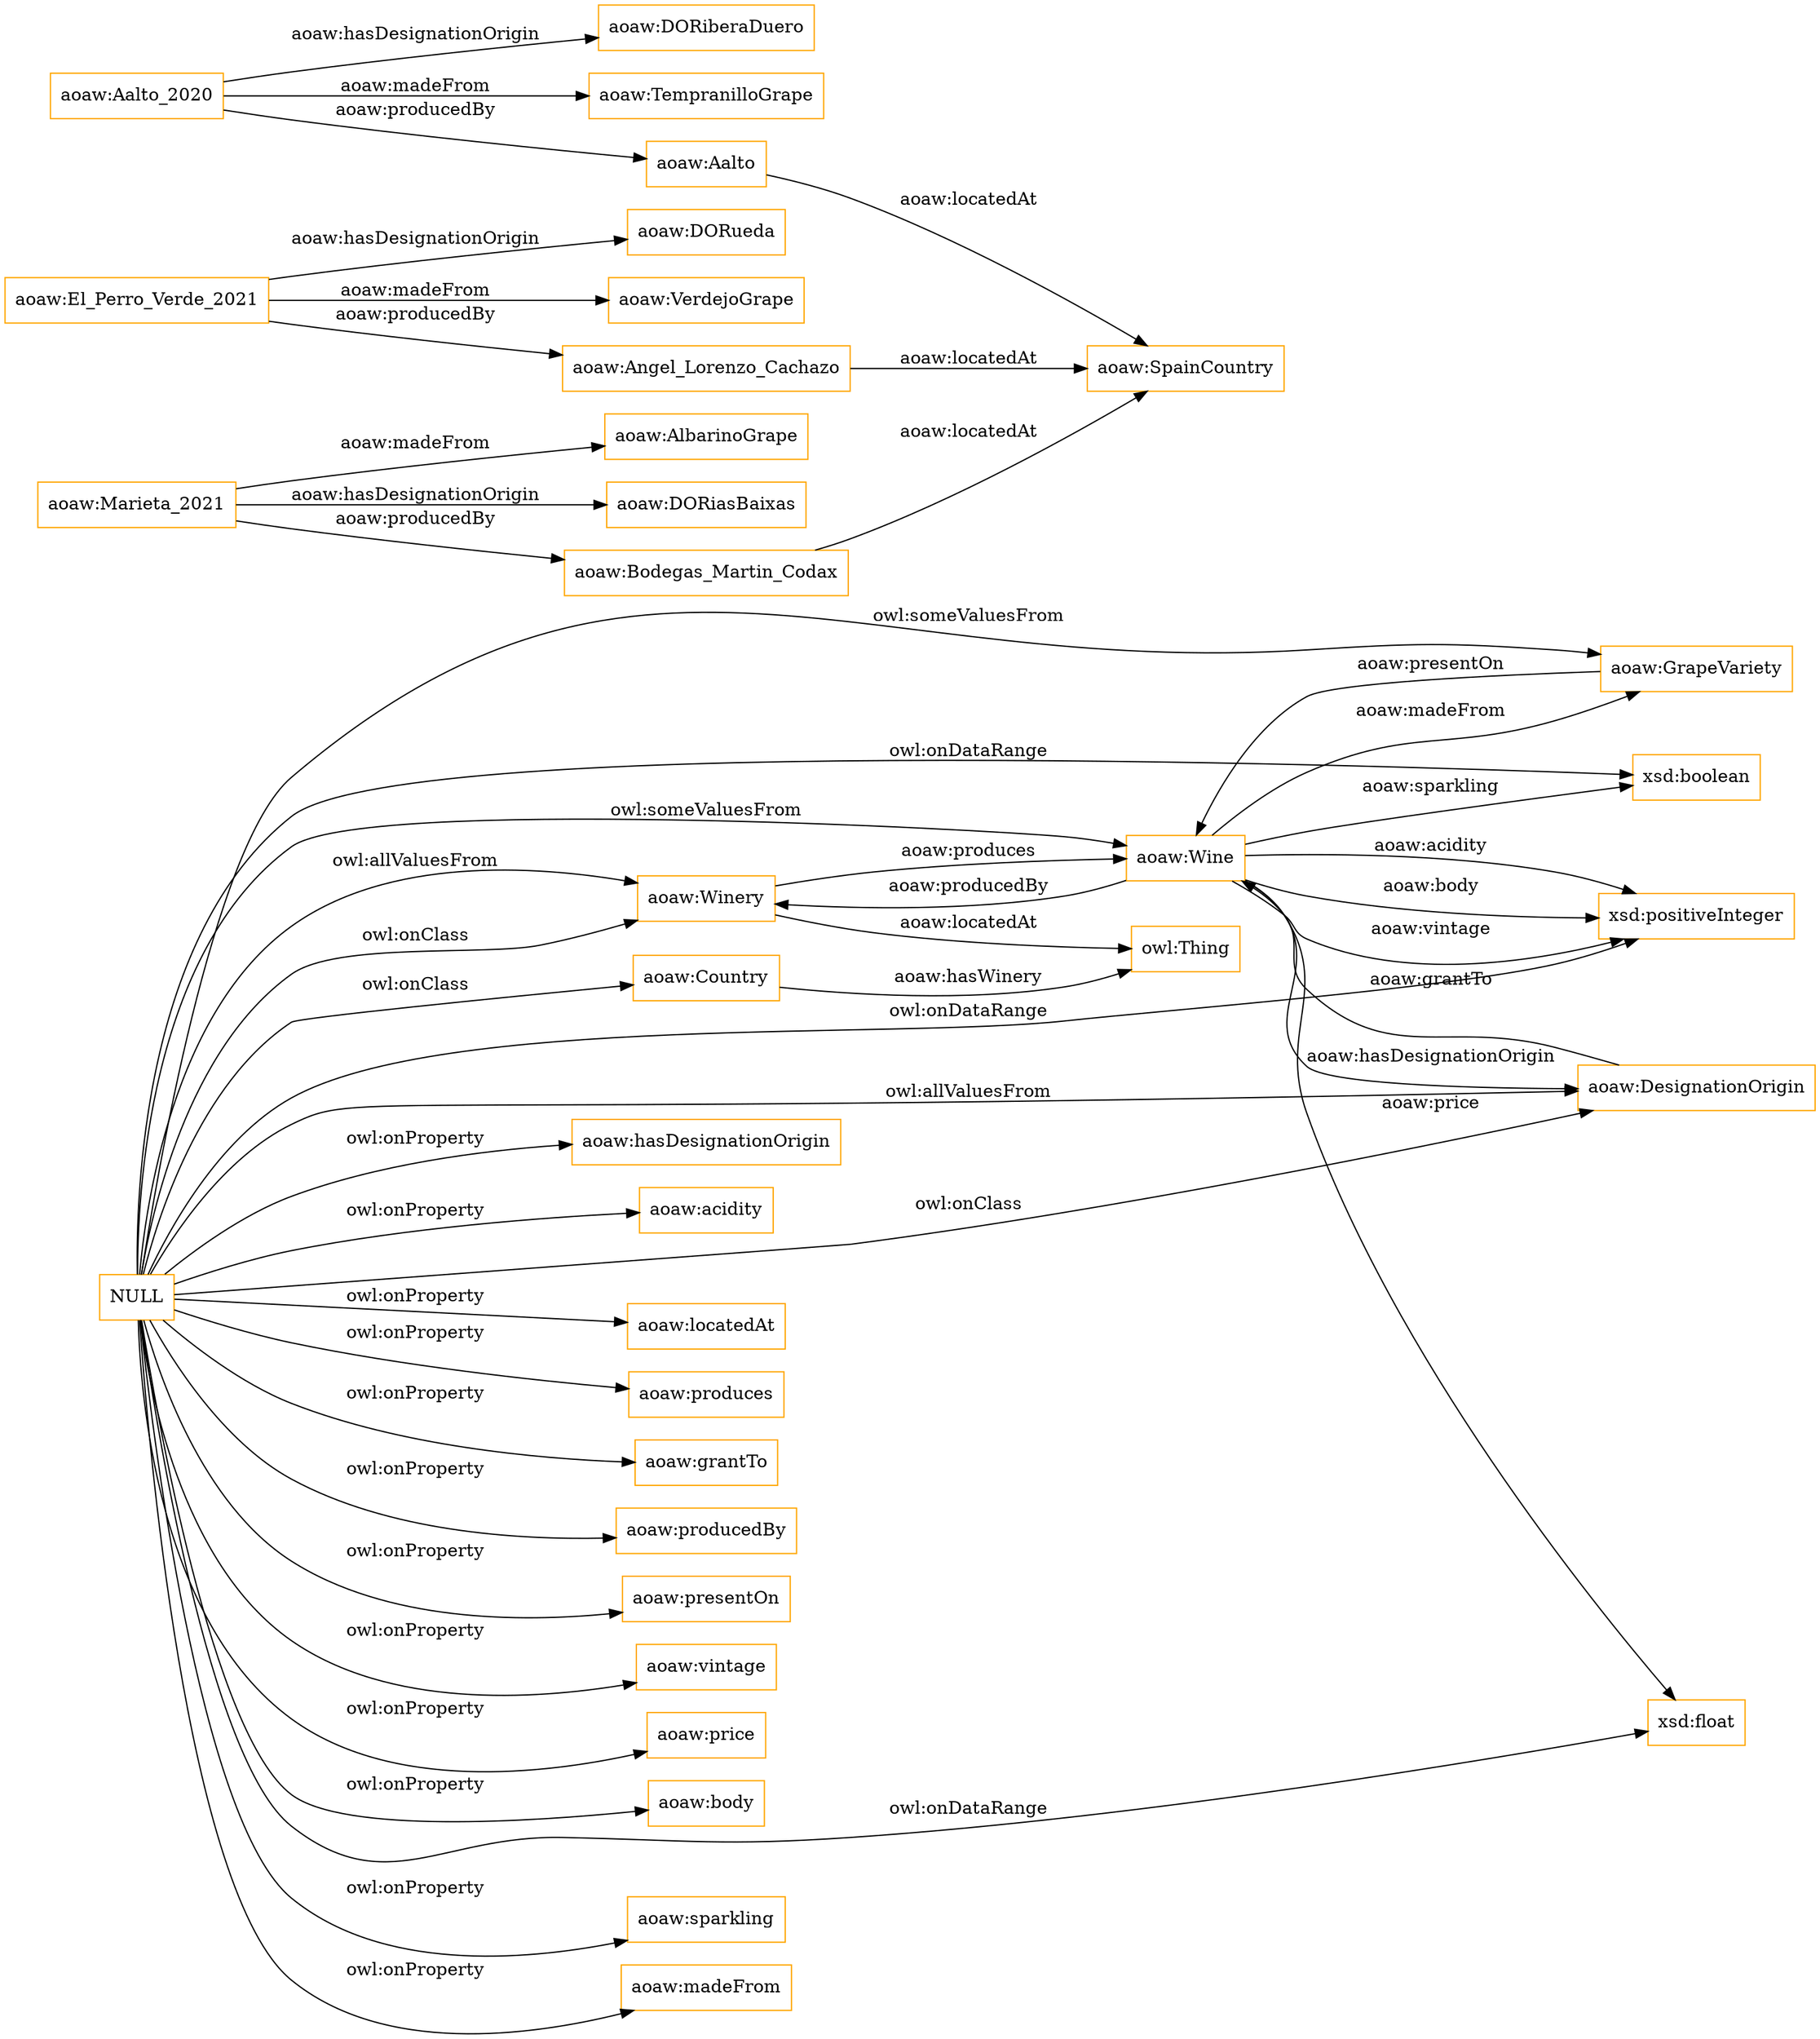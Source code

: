 digraph ar2dtool_diagram { 
rankdir=LR;
size="1501"
node [shape = rectangle, color="orange"]; "aoaw:Country" "aoaw:DORiberaDuero" "aoaw:DORueda" "aoaw:GrapeVariety" "aoaw:Winery" "aoaw:AlbarinoGrape" "aoaw:TempranilloGrape" "aoaw:DesignationOrigin" "aoaw:VerdejoGrape" "aoaw:DORiasBaixas" "aoaw:Wine" ; /*classes style*/
	"NULL" -> "xsd:boolean" [ label = "owl:onDataRange" ];
	"NULL" -> "aoaw:hasDesignationOrigin" [ label = "owl:onProperty" ];
	"NULL" -> "aoaw:acidity" [ label = "owl:onProperty" ];
	"NULL" -> "xsd:float" [ label = "owl:onDataRange" ];
	"NULL" -> "aoaw:locatedAt" [ label = "owl:onProperty" ];
	"NULL" -> "aoaw:produces" [ label = "owl:onProperty" ];
	"NULL" -> "aoaw:grantTo" [ label = "owl:onProperty" ];
	"NULL" -> "aoaw:producedBy" [ label = "owl:onProperty" ];
	"NULL" -> "aoaw:DesignationOrigin" [ label = "owl:allValuesFrom" ];
	"NULL" -> "aoaw:GrapeVariety" [ label = "owl:someValuesFrom" ];
	"NULL" -> "aoaw:presentOn" [ label = "owl:onProperty" ];
	"NULL" -> "aoaw:Wine" [ label = "owl:someValuesFrom" ];
	"NULL" -> "aoaw:vintage" [ label = "owl:onProperty" ];
	"NULL" -> "aoaw:price" [ label = "owl:onProperty" ];
	"NULL" -> "aoaw:body" [ label = "owl:onProperty" ];
	"NULL" -> "xsd:positiveInteger" [ label = "owl:onDataRange" ];
	"NULL" -> "aoaw:Winery" [ label = "owl:onClass" ];
	"NULL" -> "aoaw:sparkling" [ label = "owl:onProperty" ];
	"NULL" -> "aoaw:DesignationOrigin" [ label = "owl:onClass" ];
	"NULL" -> "aoaw:Country" [ label = "owl:onClass" ];
	"NULL" -> "aoaw:madeFrom" [ label = "owl:onProperty" ];
	"NULL" -> "aoaw:Winery" [ label = "owl:allValuesFrom" ];
	"aoaw:Angel_Lorenzo_Cachazo" -> "aoaw:SpainCountry" [ label = "aoaw:locatedAt" ];
	"aoaw:Bodegas_Martin_Codax" -> "aoaw:SpainCountry" [ label = "aoaw:locatedAt" ];
	"aoaw:Aalto_2020" -> "aoaw:TempranilloGrape" [ label = "aoaw:madeFrom" ];
	"aoaw:Aalto_2020" -> "aoaw:DORiberaDuero" [ label = "aoaw:hasDesignationOrigin" ];
	"aoaw:Aalto_2020" -> "aoaw:Aalto" [ label = "aoaw:producedBy" ];
	"aoaw:Marieta_2021" -> "aoaw:AlbarinoGrape" [ label = "aoaw:madeFrom" ];
	"aoaw:Marieta_2021" -> "aoaw:Bodegas_Martin_Codax" [ label = "aoaw:producedBy" ];
	"aoaw:Marieta_2021" -> "aoaw:DORiasBaixas" [ label = "aoaw:hasDesignationOrigin" ];
	"aoaw:El_Perro_Verde_2021" -> "aoaw:Angel_Lorenzo_Cachazo" [ label = "aoaw:producedBy" ];
	"aoaw:El_Perro_Verde_2021" -> "aoaw:VerdejoGrape" [ label = "aoaw:madeFrom" ];
	"aoaw:El_Perro_Verde_2021" -> "aoaw:DORueda" [ label = "aoaw:hasDesignationOrigin" ];
	"aoaw:Aalto" -> "aoaw:SpainCountry" [ label = "aoaw:locatedAt" ];
	"aoaw:Wine" -> "aoaw:DesignationOrigin" [ label = "aoaw:hasDesignationOrigin" ];
	"aoaw:Wine" -> "xsd:positiveInteger" [ label = "aoaw:vintage" ];
	"aoaw:GrapeVariety" -> "aoaw:Wine" [ label = "aoaw:presentOn" ];
	"aoaw:Country" -> "owl:Thing" [ label = "aoaw:hasWinery" ];
	"aoaw:Wine" -> "xsd:boolean" [ label = "aoaw:sparkling" ];
	"aoaw:Wine" -> "xsd:positiveInteger" [ label = "aoaw:acidity" ];
	"aoaw:Wine" -> "xsd:positiveInteger" [ label = "aoaw:body" ];
	"aoaw:Winery" -> "aoaw:Wine" [ label = "aoaw:produces" ];
	"aoaw:DesignationOrigin" -> "aoaw:Wine" [ label = "aoaw:grantTo" ];
	"aoaw:Winery" -> "owl:Thing" [ label = "aoaw:locatedAt" ];
	"aoaw:Wine" -> "aoaw:Winery" [ label = "aoaw:producedBy" ];
	"aoaw:Wine" -> "aoaw:GrapeVariety" [ label = "aoaw:madeFrom" ];
	"aoaw:Wine" -> "xsd:float" [ label = "aoaw:price" ];

}
